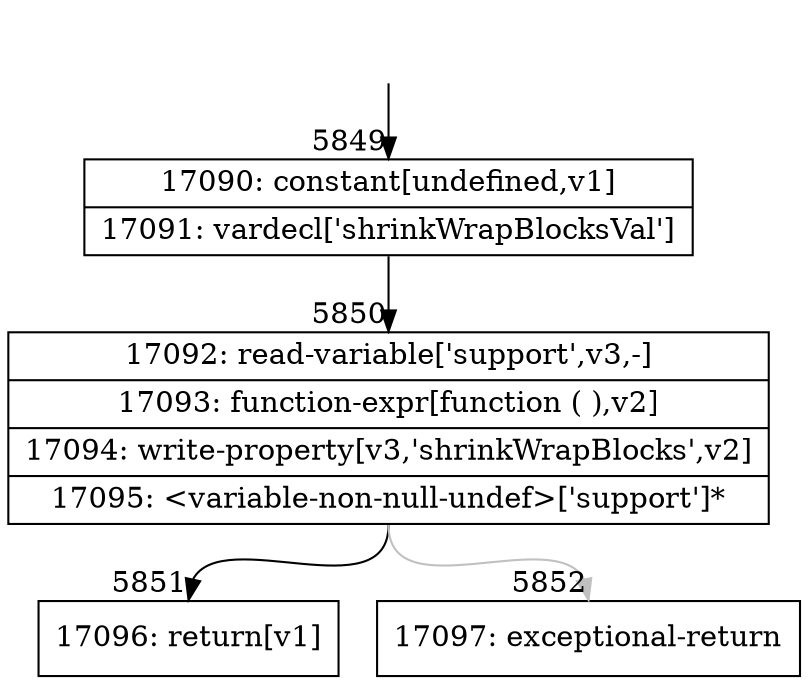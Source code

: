 digraph {
rankdir="TD"
BB_entry361[shape=none,label=""];
BB_entry361 -> BB5849 [tailport=s, headport=n, headlabel="    5849"]
BB5849 [shape=record label="{17090: constant[undefined,v1]|17091: vardecl['shrinkWrapBlocksVal']}" ] 
BB5849 -> BB5850 [tailport=s, headport=n, headlabel="      5850"]
BB5850 [shape=record label="{17092: read-variable['support',v3,-]|17093: function-expr[function ( ),v2]|17094: write-property[v3,'shrinkWrapBlocks',v2]|17095: \<variable-non-null-undef\>['support']*}" ] 
BB5850 -> BB5851 [tailport=s, headport=n, headlabel="      5851"]
BB5850 -> BB5852 [tailport=s, headport=n, color=gray, headlabel="      5852"]
BB5851 [shape=record label="{17096: return[v1]}" ] 
BB5852 [shape=record label="{17097: exceptional-return}" ] 
}
